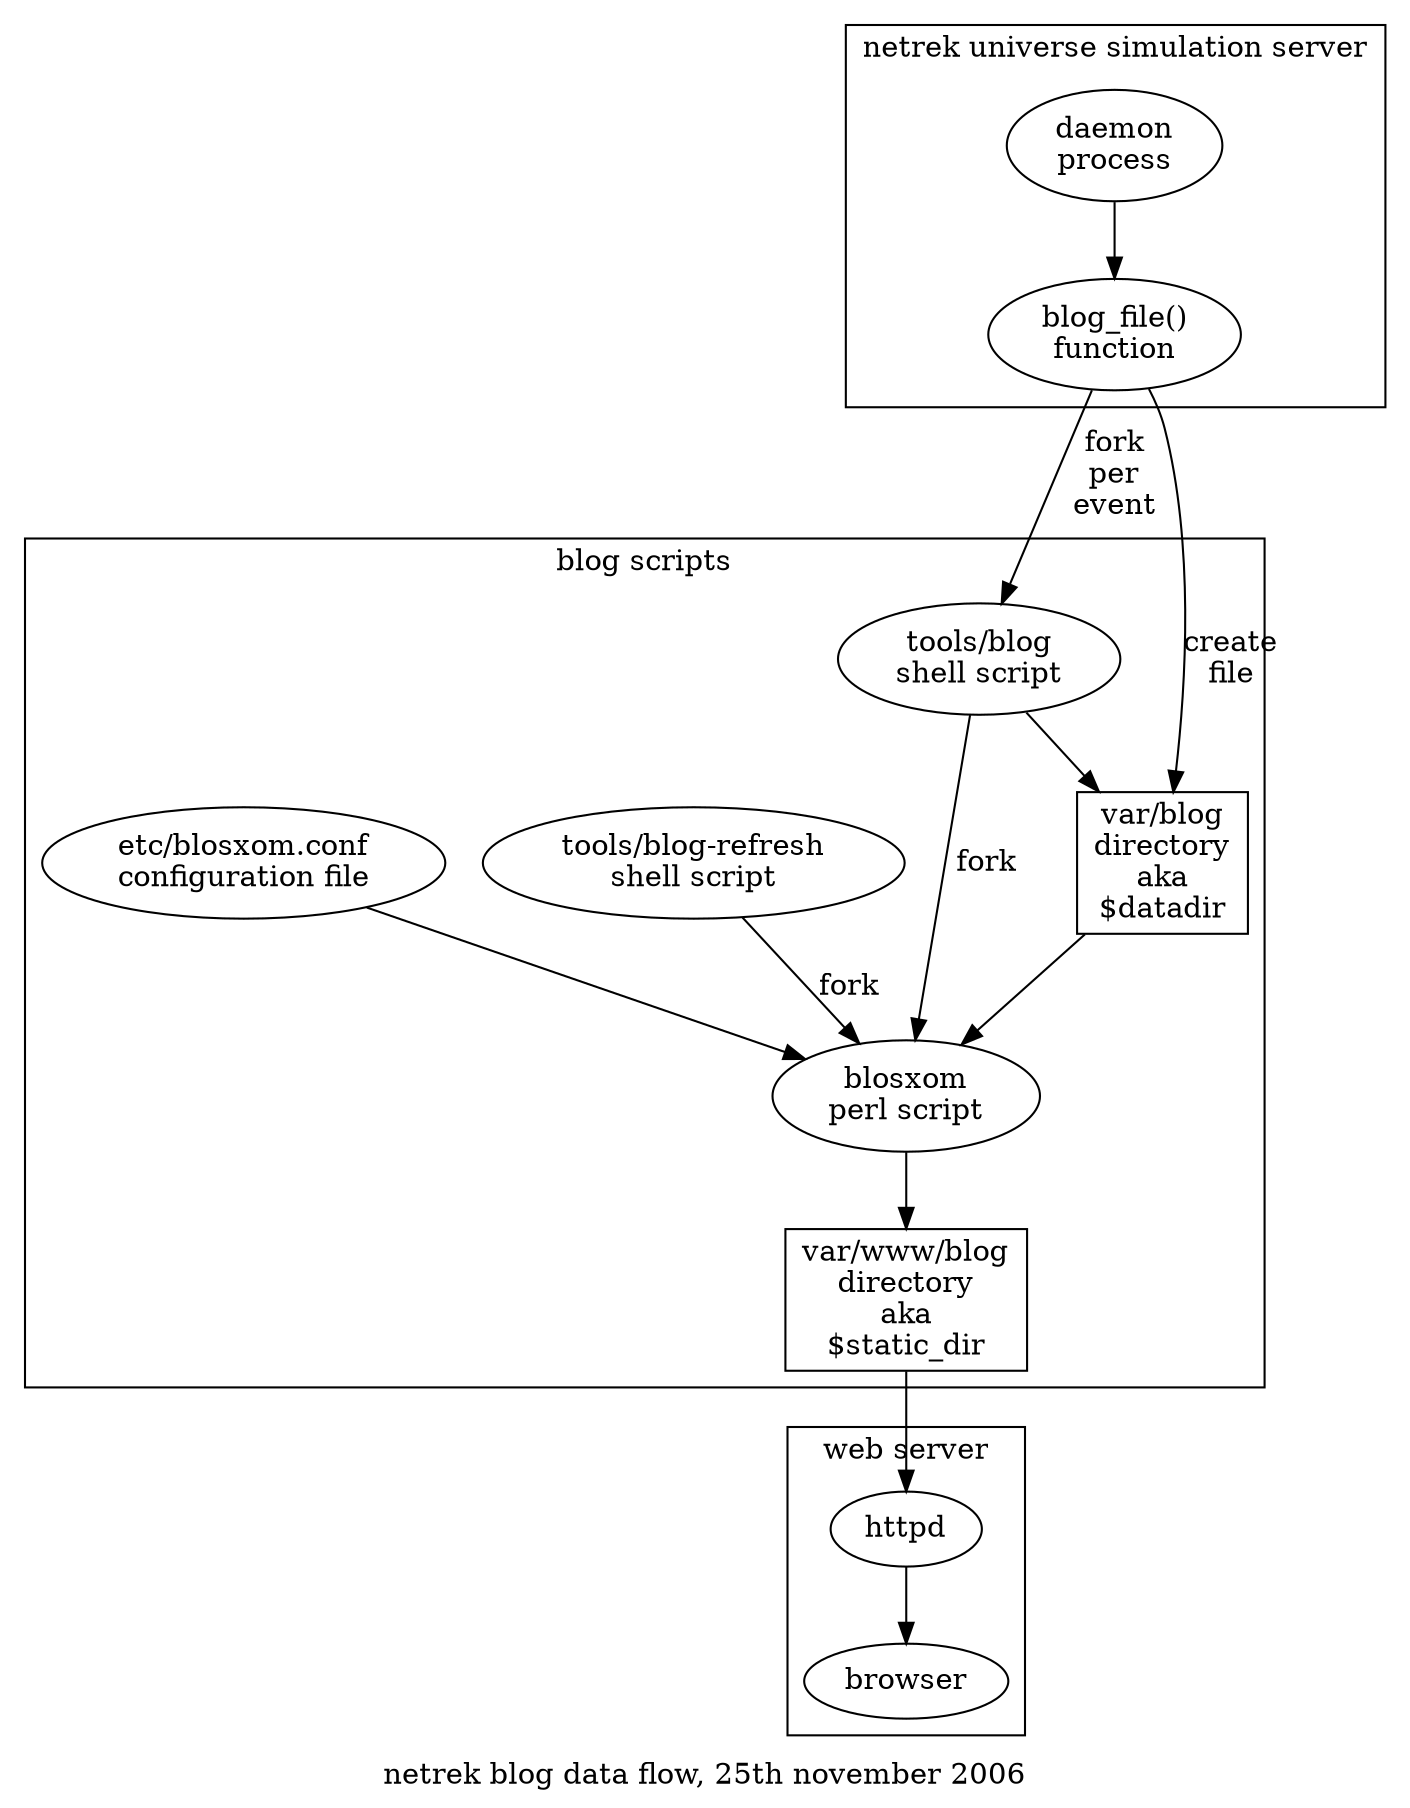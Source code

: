 digraph me {
label="netrek blog data flow, 25th november 2006";
#subgraph cluster_0 {
#label="netrek user";
#client;
#browser;
#}
#subgraph cluster_1 {
#label="netrek connection server";
#ntserv [label="ntserv\nprocesses"];
#client -> ntserv;
#}
subgraph cluster_2 {
label="netrek universe simulation server";
daemon [label="daemon\nprocess"];
blog_file [label="blog_file()\nfunction"];
daemon -> blog_file;
}
#ntserv -> daemon;
subgraph cluster_3 {
label="blog scripts";
tools_blog [label="tools/blog\nshell script"];
var_blog [shape=box,label="var/blog\ndirectory\naka\n$datadir"];
blog_file -> tools_blog [label="fork\nper\nevent"];
blog_file -> var_blog [label="create\nfile"];
tools_blog -> var_blog;
blosxom [label="blosxom\nperl script"];
tools_blog -> blosxom [label="fork"];
tools_blog_refresh [label="tools/blog-refresh\nshell script"];
tools_blog_refresh -> blosxom [label="fork"];
etc_blosxom_conf [label="etc/blosxom.conf\nconfiguration file"];
etc_blosxom_conf -> blosxom;
var_blog -> blosxom;
var_www_blog [shape=box,label="var/www/blog\ndirectory\naka\n$static_dir"];
blosxom -> var_www_blog;
}
subgraph cluster_4 {
label="web server";
var_www_blog -> httpd;
httpd -> browser;
}
}
